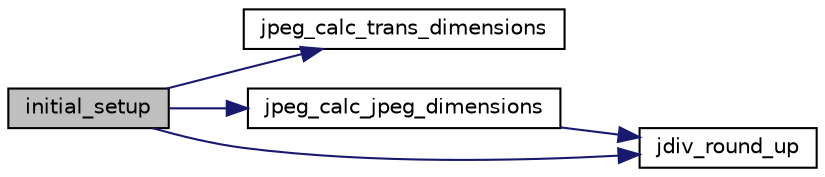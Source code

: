 digraph "initial_setup"
{
 // LATEX_PDF_SIZE
  bgcolor="transparent";
  edge [fontname="Helvetica",fontsize="10",labelfontname="Helvetica",labelfontsize="10"];
  node [fontname="Helvetica",fontsize="10",shape=record];
  rankdir="LR";
  Node6 [label="initial_setup",height=0.2,width=0.4,color="black", fillcolor="grey75", style="filled", fontcolor="black",tooltip=" "];
  Node6 -> Node7 [color="midnightblue",fontsize="10",style="solid"];
  Node7 [label="jpeg_calc_trans_dimensions",height=0.2,width=0.4,color="black",URL="$jcmaster_8c.html#a4153ad942e383980b6f4f2308f202d88",tooltip=" "];
  Node6 -> Node8 [color="midnightblue",fontsize="10",style="solid"];
  Node8 [label="jpeg_calc_jpeg_dimensions",height=0.2,width=0.4,color="black",URL="$jcmaster_8c.html#ade8134ba6c9854560ad234017b1d1adf",tooltip=" "];
  Node8 -> Node9 [color="midnightblue",fontsize="10",style="solid"];
  Node9 [label="jdiv_round_up",height=0.2,width=0.4,color="black",URL="$jutils_8c.html#a0c5aa3b56cb24dd9ed819c8252c61b80",tooltip=" "];
  Node6 -> Node9 [color="midnightblue",fontsize="10",style="solid"];
}
